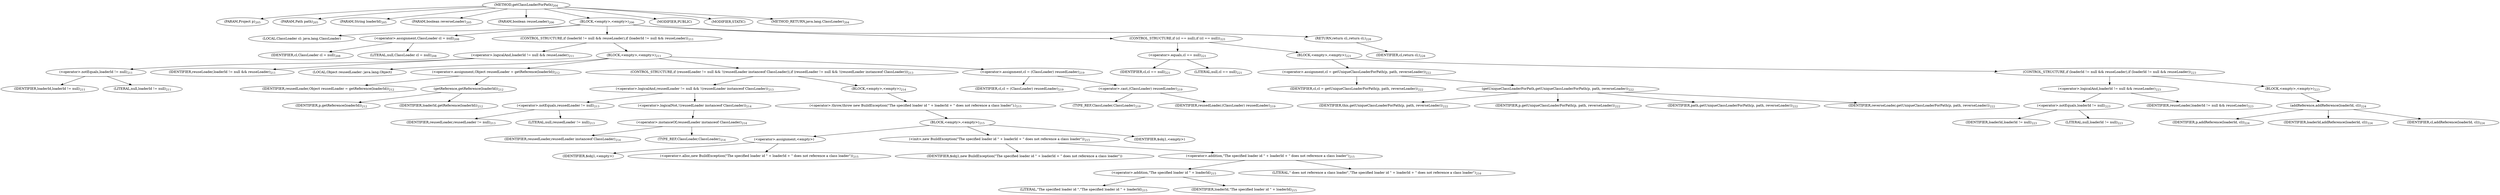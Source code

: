 digraph "getClassLoaderForPath" {  
"185" [label = <(METHOD,getClassLoaderForPath)<SUB>204</SUB>> ]
"186" [label = <(PARAM,Project p)<SUB>205</SUB>> ]
"187" [label = <(PARAM,Path path)<SUB>205</SUB>> ]
"188" [label = <(PARAM,String loaderId)<SUB>205</SUB>> ]
"189" [label = <(PARAM,boolean reverseLoader)<SUB>205</SUB>> ]
"190" [label = <(PARAM,boolean reuseLoader)<SUB>206</SUB>> ]
"191" [label = <(BLOCK,&lt;empty&gt;,&lt;empty&gt;)<SUB>206</SUB>> ]
"192" [label = <(LOCAL,ClassLoader cl: java.lang.ClassLoader)> ]
"193" [label = <(&lt;operator&gt;.assignment,ClassLoader cl = null)<SUB>208</SUB>> ]
"194" [label = <(IDENTIFIER,cl,ClassLoader cl = null)<SUB>208</SUB>> ]
"195" [label = <(LITERAL,null,ClassLoader cl = null)<SUB>208</SUB>> ]
"196" [label = <(CONTROL_STRUCTURE,if (loaderId != null &amp;&amp; reuseLoader),if (loaderId != null &amp;&amp; reuseLoader))<SUB>211</SUB>> ]
"197" [label = <(&lt;operator&gt;.logicalAnd,loaderId != null &amp;&amp; reuseLoader)<SUB>211</SUB>> ]
"198" [label = <(&lt;operator&gt;.notEquals,loaderId != null)<SUB>211</SUB>> ]
"199" [label = <(IDENTIFIER,loaderId,loaderId != null)<SUB>211</SUB>> ]
"200" [label = <(LITERAL,null,loaderId != null)<SUB>211</SUB>> ]
"201" [label = <(IDENTIFIER,reuseLoader,loaderId != null &amp;&amp; reuseLoader)<SUB>211</SUB>> ]
"202" [label = <(BLOCK,&lt;empty&gt;,&lt;empty&gt;)<SUB>211</SUB>> ]
"203" [label = <(LOCAL,Object reusedLoader: java.lang.Object)> ]
"204" [label = <(&lt;operator&gt;.assignment,Object reusedLoader = getReference(loaderId))<SUB>212</SUB>> ]
"205" [label = <(IDENTIFIER,reusedLoader,Object reusedLoader = getReference(loaderId))<SUB>212</SUB>> ]
"206" [label = <(getReference,getReference(loaderId))<SUB>212</SUB>> ]
"207" [label = <(IDENTIFIER,p,getReference(loaderId))<SUB>212</SUB>> ]
"208" [label = <(IDENTIFIER,loaderId,getReference(loaderId))<SUB>212</SUB>> ]
"209" [label = <(CONTROL_STRUCTURE,if (reusedLoader != null &amp;&amp; !(reusedLoader instanceof ClassLoader)),if (reusedLoader != null &amp;&amp; !(reusedLoader instanceof ClassLoader)))<SUB>213</SUB>> ]
"210" [label = <(&lt;operator&gt;.logicalAnd,reusedLoader != null &amp;&amp; !(reusedLoader instanceof ClassLoader))<SUB>213</SUB>> ]
"211" [label = <(&lt;operator&gt;.notEquals,reusedLoader != null)<SUB>213</SUB>> ]
"212" [label = <(IDENTIFIER,reusedLoader,reusedLoader != null)<SUB>213</SUB>> ]
"213" [label = <(LITERAL,null,reusedLoader != null)<SUB>213</SUB>> ]
"214" [label = <(&lt;operator&gt;.logicalNot,!(reusedLoader instanceof ClassLoader))<SUB>214</SUB>> ]
"215" [label = <(&lt;operator&gt;.instanceOf,reusedLoader instanceof ClassLoader)<SUB>214</SUB>> ]
"216" [label = <(IDENTIFIER,reusedLoader,reusedLoader instanceof ClassLoader)<SUB>214</SUB>> ]
"217" [label = <(TYPE_REF,ClassLoader,ClassLoader)<SUB>214</SUB>> ]
"218" [label = <(BLOCK,&lt;empty&gt;,&lt;empty&gt;)<SUB>214</SUB>> ]
"219" [label = <(&lt;operator&gt;.throw,throw new BuildException(&quot;The specified loader id &quot; + loaderId + &quot; does not reference a class loader&quot;);)<SUB>215</SUB>> ]
"220" [label = <(BLOCK,&lt;empty&gt;,&lt;empty&gt;)<SUB>215</SUB>> ]
"221" [label = <(&lt;operator&gt;.assignment,&lt;empty&gt;)> ]
"222" [label = <(IDENTIFIER,$obj1,&lt;empty&gt;)> ]
"223" [label = <(&lt;operator&gt;.alloc,new BuildException(&quot;The specified loader id &quot; + loaderId + &quot; does not reference a class loader&quot;))<SUB>215</SUB>> ]
"224" [label = <(&lt;init&gt;,new BuildException(&quot;The specified loader id &quot; + loaderId + &quot; does not reference a class loader&quot;))<SUB>215</SUB>> ]
"225" [label = <(IDENTIFIER,$obj1,new BuildException(&quot;The specified loader id &quot; + loaderId + &quot; does not reference a class loader&quot;))> ]
"226" [label = <(&lt;operator&gt;.addition,&quot;The specified loader id &quot; + loaderId + &quot; does not reference a class loader&quot;)<SUB>215</SUB>> ]
"227" [label = <(&lt;operator&gt;.addition,&quot;The specified loader id &quot; + loaderId)<SUB>215</SUB>> ]
"228" [label = <(LITERAL,&quot;The specified loader id &quot;,&quot;The specified loader id &quot; + loaderId)<SUB>215</SUB>> ]
"229" [label = <(IDENTIFIER,loaderId,&quot;The specified loader id &quot; + loaderId)<SUB>215</SUB>> ]
"230" [label = <(LITERAL,&quot; does not reference a class loader&quot;,&quot;The specified loader id &quot; + loaderId + &quot; does not reference a class loader&quot;)<SUB>216</SUB>> ]
"231" [label = <(IDENTIFIER,$obj1,&lt;empty&gt;)> ]
"232" [label = <(&lt;operator&gt;.assignment,cl = (ClassLoader) reusedLoader)<SUB>219</SUB>> ]
"233" [label = <(IDENTIFIER,cl,cl = (ClassLoader) reusedLoader)<SUB>219</SUB>> ]
"234" [label = <(&lt;operator&gt;.cast,(ClassLoader) reusedLoader)<SUB>219</SUB>> ]
"235" [label = <(TYPE_REF,ClassLoader,ClassLoader)<SUB>219</SUB>> ]
"236" [label = <(IDENTIFIER,reusedLoader,(ClassLoader) reusedLoader)<SUB>219</SUB>> ]
"237" [label = <(CONTROL_STRUCTURE,if (cl == null),if (cl == null))<SUB>221</SUB>> ]
"238" [label = <(&lt;operator&gt;.equals,cl == null)<SUB>221</SUB>> ]
"239" [label = <(IDENTIFIER,cl,cl == null)<SUB>221</SUB>> ]
"240" [label = <(LITERAL,null,cl == null)<SUB>221</SUB>> ]
"241" [label = <(BLOCK,&lt;empty&gt;,&lt;empty&gt;)<SUB>221</SUB>> ]
"242" [label = <(&lt;operator&gt;.assignment,cl = getUniqueClassLoaderForPath(p, path, reverseLoader))<SUB>222</SUB>> ]
"243" [label = <(IDENTIFIER,cl,cl = getUniqueClassLoaderForPath(p, path, reverseLoader))<SUB>222</SUB>> ]
"244" [label = <(getUniqueClassLoaderForPath,getUniqueClassLoaderForPath(p, path, reverseLoader))<SUB>222</SUB>> ]
"245" [label = <(IDENTIFIER,this,getUniqueClassLoaderForPath(p, path, reverseLoader))<SUB>222</SUB>> ]
"246" [label = <(IDENTIFIER,p,getUniqueClassLoaderForPath(p, path, reverseLoader))<SUB>222</SUB>> ]
"247" [label = <(IDENTIFIER,path,getUniqueClassLoaderForPath(p, path, reverseLoader))<SUB>222</SUB>> ]
"248" [label = <(IDENTIFIER,reverseLoader,getUniqueClassLoaderForPath(p, path, reverseLoader))<SUB>222</SUB>> ]
"249" [label = <(CONTROL_STRUCTURE,if (loaderId != null &amp;&amp; reuseLoader),if (loaderId != null &amp;&amp; reuseLoader))<SUB>223</SUB>> ]
"250" [label = <(&lt;operator&gt;.logicalAnd,loaderId != null &amp;&amp; reuseLoader)<SUB>223</SUB>> ]
"251" [label = <(&lt;operator&gt;.notEquals,loaderId != null)<SUB>223</SUB>> ]
"252" [label = <(IDENTIFIER,loaderId,loaderId != null)<SUB>223</SUB>> ]
"253" [label = <(LITERAL,null,loaderId != null)<SUB>223</SUB>> ]
"254" [label = <(IDENTIFIER,reuseLoader,loaderId != null &amp;&amp; reuseLoader)<SUB>223</SUB>> ]
"255" [label = <(BLOCK,&lt;empty&gt;,&lt;empty&gt;)<SUB>223</SUB>> ]
"256" [label = <(addReference,addReference(loaderId, cl))<SUB>224</SUB>> ]
"257" [label = <(IDENTIFIER,p,addReference(loaderId, cl))<SUB>224</SUB>> ]
"258" [label = <(IDENTIFIER,loaderId,addReference(loaderId, cl))<SUB>224</SUB>> ]
"259" [label = <(IDENTIFIER,cl,addReference(loaderId, cl))<SUB>224</SUB>> ]
"260" [label = <(RETURN,return cl;,return cl;)<SUB>228</SUB>> ]
"261" [label = <(IDENTIFIER,cl,return cl;)<SUB>228</SUB>> ]
"262" [label = <(MODIFIER,PUBLIC)> ]
"263" [label = <(MODIFIER,STATIC)> ]
"264" [label = <(METHOD_RETURN,java.lang.ClassLoader)<SUB>204</SUB>> ]
  "185" -> "186" 
  "185" -> "187" 
  "185" -> "188" 
  "185" -> "189" 
  "185" -> "190" 
  "185" -> "191" 
  "185" -> "262" 
  "185" -> "263" 
  "185" -> "264" 
  "191" -> "192" 
  "191" -> "193" 
  "191" -> "196" 
  "191" -> "237" 
  "191" -> "260" 
  "193" -> "194" 
  "193" -> "195" 
  "196" -> "197" 
  "196" -> "202" 
  "197" -> "198" 
  "197" -> "201" 
  "198" -> "199" 
  "198" -> "200" 
  "202" -> "203" 
  "202" -> "204" 
  "202" -> "209" 
  "202" -> "232" 
  "204" -> "205" 
  "204" -> "206" 
  "206" -> "207" 
  "206" -> "208" 
  "209" -> "210" 
  "209" -> "218" 
  "210" -> "211" 
  "210" -> "214" 
  "211" -> "212" 
  "211" -> "213" 
  "214" -> "215" 
  "215" -> "216" 
  "215" -> "217" 
  "218" -> "219" 
  "219" -> "220" 
  "220" -> "221" 
  "220" -> "224" 
  "220" -> "231" 
  "221" -> "222" 
  "221" -> "223" 
  "224" -> "225" 
  "224" -> "226" 
  "226" -> "227" 
  "226" -> "230" 
  "227" -> "228" 
  "227" -> "229" 
  "232" -> "233" 
  "232" -> "234" 
  "234" -> "235" 
  "234" -> "236" 
  "237" -> "238" 
  "237" -> "241" 
  "238" -> "239" 
  "238" -> "240" 
  "241" -> "242" 
  "241" -> "249" 
  "242" -> "243" 
  "242" -> "244" 
  "244" -> "245" 
  "244" -> "246" 
  "244" -> "247" 
  "244" -> "248" 
  "249" -> "250" 
  "249" -> "255" 
  "250" -> "251" 
  "250" -> "254" 
  "251" -> "252" 
  "251" -> "253" 
  "255" -> "256" 
  "256" -> "257" 
  "256" -> "258" 
  "256" -> "259" 
  "260" -> "261" 
}

